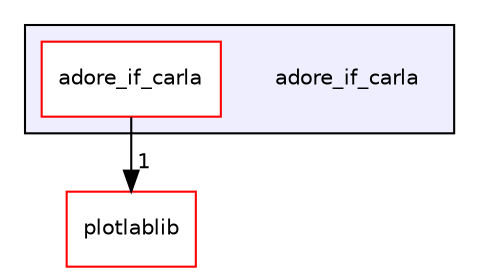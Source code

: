digraph "/home/fascar/temp/adore/adore_if_carla" {
  compound=true
  node [ fontsize="10", fontname="Helvetica"];
  edge [ labelfontsize="10", labelfontname="Helvetica"];
  subgraph clusterdir_e6d1007cb044c7f6c431c79ed555168c {
    graph [ bgcolor="#eeeeff", pencolor="black", label="" URL="dir_e6d1007cb044c7f6c431c79ed555168c.html"];
    dir_e6d1007cb044c7f6c431c79ed555168c [shape=plaintext label="adore_if_carla"];
  dir_bc9eb8dd7c1cb1d8b342adad0984f271 [shape=box label="adore_if_carla" fillcolor="white" style="filled" color="red" URL="dir_bc9eb8dd7c1cb1d8b342adad0984f271.html"];
  }
  dir_18b2dfb3931f9961b4b7423d99338341 [shape=box label="plotlablib" fillcolor="white" style="filled" color="red" URL="dir_18b2dfb3931f9961b4b7423d99338341.html"];
  dir_bc9eb8dd7c1cb1d8b342adad0984f271->dir_18b2dfb3931f9961b4b7423d99338341 [headlabel="1", labeldistance=1.5 headhref="dir_000001_000099.html"];
}
